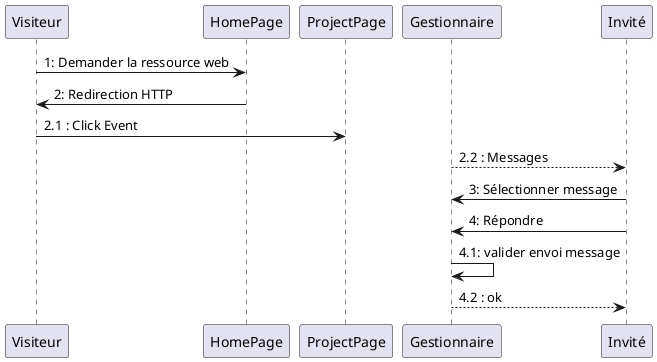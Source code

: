 @startuml
Visiteur -> "HomePage" as HomePage : 1: Demander la ressource web
HomePage -> Visiteur : 2: Redirection HTTP
Visiteur -> "ProjectPage" as ProjectPage : 2.1 : Click Event
Gestionnaire --> Invité : 2.2 : Messages
Invité -> Gestionnaire : 3: Sélectionner message
Invité -> Gestionnaire : 4: Répondre 
Gestionnaire -> Gestionnaire : 4.1: valider envoi message 
Gestionnaire --> Invité : 4.2 : ok
@enduml